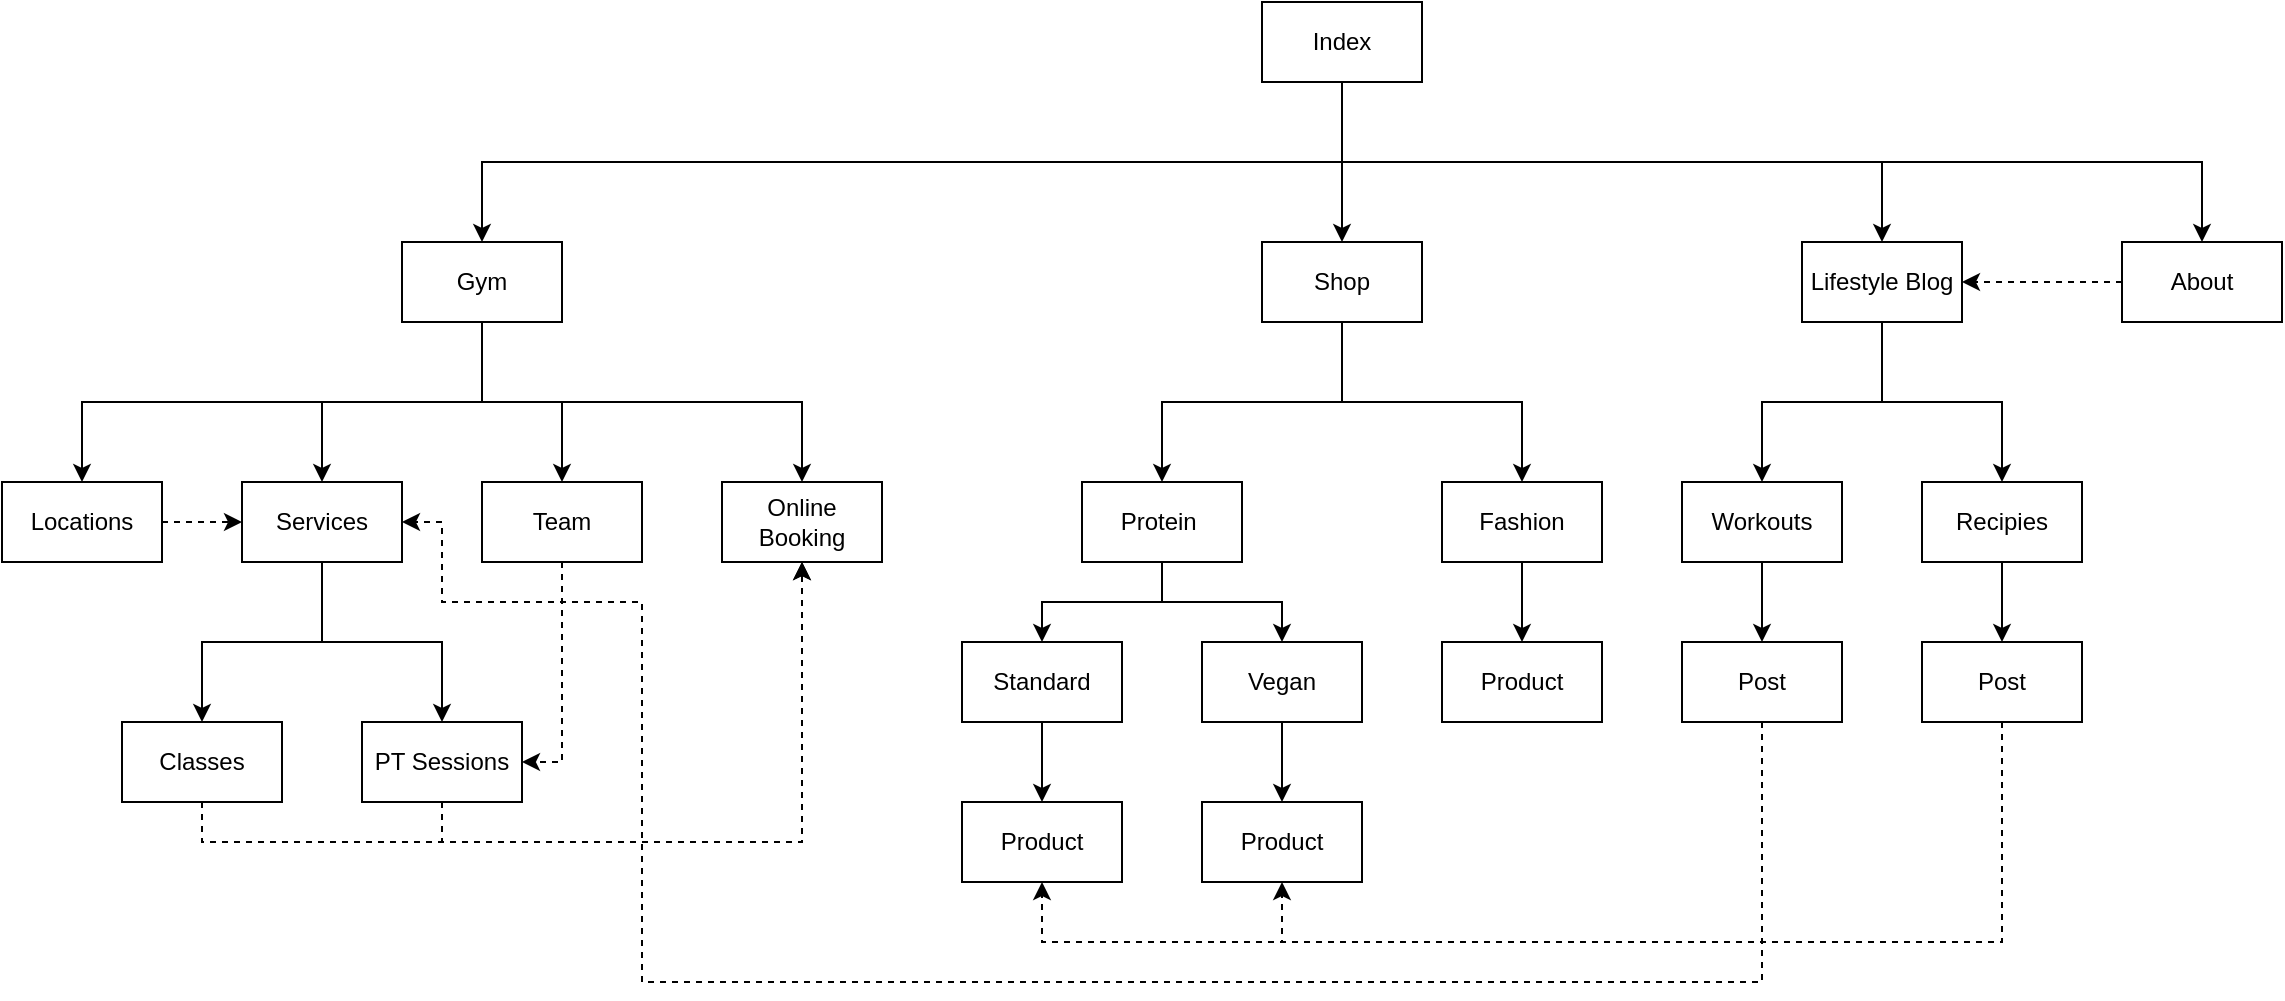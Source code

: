<mxfile pages="1" version="11.2.8" type="github"><diagram id="qPjepLG-5ixbeGSCgwmR" name="Sitemap"><mxGraphModel dx="1351" dy="717" grid="1" gridSize="10" guides="1" tooltips="1" connect="1" arrows="1" fold="1" page="1" pageScale="1" pageWidth="850" pageHeight="1100" math="0" shadow="0"><root><mxCell id="0"/><mxCell id="1" parent="0"/><mxCell id="W-SL31oWnl3nYV1Yyuux-4" value="" style="edgeStyle=orthogonalEdgeStyle;rounded=0;orthogonalLoop=1;jettySize=auto;html=1;" parent="1" source="W-SL31oWnl3nYV1Yyuux-2" target="W-SL31oWnl3nYV1Yyuux-3" edge="1"><mxGeometry relative="1" as="geometry"><Array as="points"><mxPoint x="670" y="160"/><mxPoint x="240" y="160"/></Array></mxGeometry></mxCell><mxCell id="W-SL31oWnl3nYV1Yyuux-6" value="" style="edgeStyle=orthogonalEdgeStyle;rounded=0;orthogonalLoop=1;jettySize=auto;html=1;" parent="1" source="W-SL31oWnl3nYV1Yyuux-2" target="W-SL31oWnl3nYV1Yyuux-5" edge="1"><mxGeometry relative="1" as="geometry"/></mxCell><mxCell id="W-SL31oWnl3nYV1Yyuux-8" value="" style="edgeStyle=orthogonalEdgeStyle;rounded=0;orthogonalLoop=1;jettySize=auto;html=1;" parent="1" source="W-SL31oWnl3nYV1Yyuux-2" target="W-SL31oWnl3nYV1Yyuux-7" edge="1"><mxGeometry relative="1" as="geometry"><Array as="points"><mxPoint x="670" y="160"/><mxPoint x="940" y="160"/></Array></mxGeometry></mxCell><mxCell id="W-SL31oWnl3nYV1Yyuux-51" value="" style="edgeStyle=orthogonalEdgeStyle;rounded=0;orthogonalLoop=1;jettySize=auto;html=1;" parent="1" source="W-SL31oWnl3nYV1Yyuux-2" target="W-SL31oWnl3nYV1Yyuux-50" edge="1"><mxGeometry relative="1" as="geometry"><Array as="points"><mxPoint x="670" y="160"/><mxPoint x="1100" y="160"/></Array></mxGeometry></mxCell><mxCell id="W-SL31oWnl3nYV1Yyuux-2" value="Index" style="rounded=0;whiteSpace=wrap;html=1;fillColor=none;" parent="1" vertex="1"><mxGeometry x="630" y="80" width="80" height="40" as="geometry"/></mxCell><mxCell id="W-SL31oWnl3nYV1Yyuux-52" style="edgeStyle=orthogonalEdgeStyle;rounded=0;orthogonalLoop=1;jettySize=auto;html=1;exitX=0;exitY=0.5;exitDx=0;exitDy=0;entryX=1;entryY=0.5;entryDx=0;entryDy=0;dashed=1;" parent="1" source="W-SL31oWnl3nYV1Yyuux-50" target="W-SL31oWnl3nYV1Yyuux-7" edge="1"><mxGeometry relative="1" as="geometry"/></mxCell><mxCell id="W-SL31oWnl3nYV1Yyuux-50" value="About" style="rounded=0;whiteSpace=wrap;html=1;fillColor=none;" parent="1" vertex="1"><mxGeometry x="1060" y="200" width="80" height="40" as="geometry"/></mxCell><mxCell id="W-SL31oWnl3nYV1Yyuux-34" value="" style="edgeStyle=orthogonalEdgeStyle;rounded=0;orthogonalLoop=1;jettySize=auto;html=1;" parent="1" source="W-SL31oWnl3nYV1Yyuux-7" target="W-SL31oWnl3nYV1Yyuux-33" edge="1"><mxGeometry relative="1" as="geometry"><Array as="points"><mxPoint x="940" y="280"/><mxPoint x="880" y="280"/></Array></mxGeometry></mxCell><mxCell id="W-SL31oWnl3nYV1Yyuux-36" value="" style="edgeStyle=orthogonalEdgeStyle;rounded=0;orthogonalLoop=1;jettySize=auto;html=1;" parent="1" source="W-SL31oWnl3nYV1Yyuux-7" target="W-SL31oWnl3nYV1Yyuux-35" edge="1"><mxGeometry relative="1" as="geometry"/></mxCell><mxCell id="W-SL31oWnl3nYV1Yyuux-7" value="Lifestyle Blog" style="rounded=0;whiteSpace=wrap;html=1;fillColor=none;" parent="1" vertex="1"><mxGeometry x="900" y="200" width="80" height="40" as="geometry"/></mxCell><mxCell id="W-SL31oWnl3nYV1Yyuux-43" value="" style="edgeStyle=orthogonalEdgeStyle;rounded=0;orthogonalLoop=1;jettySize=auto;html=1;" parent="1" source="W-SL31oWnl3nYV1Yyuux-35" target="W-SL31oWnl3nYV1Yyuux-42" edge="1"><mxGeometry relative="1" as="geometry"/></mxCell><mxCell id="W-SL31oWnl3nYV1Yyuux-35" value="Recipies" style="rounded=0;whiteSpace=wrap;html=1;fillColor=none;" parent="1" vertex="1"><mxGeometry x="960" y="320" width="80" height="40" as="geometry"/></mxCell><mxCell id="VhypufmizqFRfg9XvhRC-16" style="edgeStyle=orthogonalEdgeStyle;rounded=0;orthogonalLoop=1;jettySize=auto;html=1;exitX=0.5;exitY=1;exitDx=0;exitDy=0;entryX=0.5;entryY=1;entryDx=0;entryDy=0;dashed=1;" edge="1" parent="1" source="W-SL31oWnl3nYV1Yyuux-42" target="VhypufmizqFRfg9XvhRC-11"><mxGeometry relative="1" as="geometry"><Array as="points"><mxPoint x="1000" y="550"/><mxPoint x="520" y="550"/></Array></mxGeometry></mxCell><mxCell id="VhypufmizqFRfg9XvhRC-17" style="edgeStyle=orthogonalEdgeStyle;rounded=0;orthogonalLoop=1;jettySize=auto;html=1;exitX=0.5;exitY=1;exitDx=0;exitDy=0;entryX=0.5;entryY=1;entryDx=0;entryDy=0;dashed=1;" edge="1" parent="1" source="W-SL31oWnl3nYV1Yyuux-42" target="VhypufmizqFRfg9XvhRC-9"><mxGeometry relative="1" as="geometry"><Array as="points"><mxPoint x="1000" y="550"/><mxPoint x="640" y="550"/></Array></mxGeometry></mxCell><mxCell id="W-SL31oWnl3nYV1Yyuux-42" value="Post" style="rounded=0;whiteSpace=wrap;html=1;fillColor=none;" parent="1" vertex="1"><mxGeometry x="960" y="400" width="80" height="40" as="geometry"/></mxCell><mxCell id="W-SL31oWnl3nYV1Yyuux-41" value="" style="edgeStyle=orthogonalEdgeStyle;rounded=0;orthogonalLoop=1;jettySize=auto;html=1;" parent="1" source="W-SL31oWnl3nYV1Yyuux-33" target="W-SL31oWnl3nYV1Yyuux-40" edge="1"><mxGeometry relative="1" as="geometry"/></mxCell><mxCell id="W-SL31oWnl3nYV1Yyuux-33" value="Workouts" style="rounded=0;whiteSpace=wrap;html=1;fillColor=none;" parent="1" vertex="1"><mxGeometry x="840" y="320" width="80" height="40" as="geometry"/></mxCell><mxCell id="W-SL31oWnl3nYV1Yyuux-48" style="edgeStyle=orthogonalEdgeStyle;rounded=0;orthogonalLoop=1;jettySize=auto;html=1;exitX=0.5;exitY=1;exitDx=0;exitDy=0;entryX=1;entryY=0.5;entryDx=0;entryDy=0;dashed=1;" parent="1" source="W-SL31oWnl3nYV1Yyuux-40" target="W-SL31oWnl3nYV1Yyuux-11" edge="1"><mxGeometry relative="1" as="geometry"><Array as="points"><mxPoint x="880" y="570"/><mxPoint x="320" y="570"/><mxPoint x="320" y="380"/><mxPoint x="220" y="380"/><mxPoint x="220" y="340"/></Array></mxGeometry></mxCell><mxCell id="W-SL31oWnl3nYV1Yyuux-40" value="Post" style="rounded=0;whiteSpace=wrap;html=1;fillColor=none;" parent="1" vertex="1"><mxGeometry x="840" y="400" width="80" height="40" as="geometry"/></mxCell><mxCell id="W-SL31oWnl3nYV1Yyuux-30" value="" style="edgeStyle=orthogonalEdgeStyle;rounded=0;orthogonalLoop=1;jettySize=auto;html=1;" parent="1" source="W-SL31oWnl3nYV1Yyuux-5" target="W-SL31oWnl3nYV1Yyuux-29" edge="1"><mxGeometry relative="1" as="geometry"><Array as="points"><mxPoint x="670" y="280"/><mxPoint x="580" y="280"/></Array></mxGeometry></mxCell><mxCell id="W-SL31oWnl3nYV1Yyuux-32" value="" style="edgeStyle=orthogonalEdgeStyle;rounded=0;orthogonalLoop=1;jettySize=auto;html=1;" parent="1" source="W-SL31oWnl3nYV1Yyuux-5" target="W-SL31oWnl3nYV1Yyuux-31" edge="1"><mxGeometry relative="1" as="geometry"><Array as="points"><mxPoint x="670" y="280"/><mxPoint x="760" y="280"/></Array></mxGeometry></mxCell><mxCell id="W-SL31oWnl3nYV1Yyuux-5" value="Shop" style="rounded=0;whiteSpace=wrap;html=1;fillColor=none;" parent="1" vertex="1"><mxGeometry x="630" y="200" width="80" height="40" as="geometry"/></mxCell><mxCell id="VhypufmizqFRfg9XvhRC-14" value="" style="edgeStyle=orthogonalEdgeStyle;rounded=0;orthogonalLoop=1;jettySize=auto;html=1;" edge="1" parent="1" source="W-SL31oWnl3nYV1Yyuux-31" target="VhypufmizqFRfg9XvhRC-13"><mxGeometry relative="1" as="geometry"/></mxCell><mxCell id="W-SL31oWnl3nYV1Yyuux-31" value="Fashion" style="rounded=0;whiteSpace=wrap;html=1;fillColor=none;" parent="1" vertex="1"><mxGeometry x="720" y="320" width="80" height="40" as="geometry"/></mxCell><mxCell id="VhypufmizqFRfg9XvhRC-13" value="Product" style="rounded=0;whiteSpace=wrap;html=1;fillColor=none;" vertex="1" parent="1"><mxGeometry x="720" y="400" width="80" height="40" as="geometry"/></mxCell><mxCell id="VhypufmizqFRfg9XvhRC-2" value="" style="edgeStyle=orthogonalEdgeStyle;rounded=0;orthogonalLoop=1;jettySize=auto;html=1;" edge="1" parent="1" source="W-SL31oWnl3nYV1Yyuux-29" target="VhypufmizqFRfg9XvhRC-1"><mxGeometry relative="1" as="geometry"/></mxCell><mxCell id="VhypufmizqFRfg9XvhRC-8" value="" style="edgeStyle=orthogonalEdgeStyle;rounded=0;orthogonalLoop=1;jettySize=auto;html=1;" edge="1" parent="1" source="W-SL31oWnl3nYV1Yyuux-29" target="VhypufmizqFRfg9XvhRC-7"><mxGeometry relative="1" as="geometry"/></mxCell><mxCell id="W-SL31oWnl3nYV1Yyuux-29" value="Protein&amp;nbsp;" style="rounded=0;whiteSpace=wrap;html=1;fillColor=none;" parent="1" vertex="1"><mxGeometry x="540" y="320" width="80" height="40" as="geometry"/></mxCell><mxCell id="VhypufmizqFRfg9XvhRC-10" value="" style="edgeStyle=orthogonalEdgeStyle;rounded=0;orthogonalLoop=1;jettySize=auto;html=1;" edge="1" parent="1" source="VhypufmizqFRfg9XvhRC-7" target="VhypufmizqFRfg9XvhRC-9"><mxGeometry relative="1" as="geometry"/></mxCell><mxCell id="VhypufmizqFRfg9XvhRC-7" value="Vegan" style="rounded=0;whiteSpace=wrap;html=1;fillColor=none;" vertex="1" parent="1"><mxGeometry x="600" y="400" width="80" height="40" as="geometry"/></mxCell><mxCell id="VhypufmizqFRfg9XvhRC-9" value="Product" style="rounded=0;whiteSpace=wrap;html=1;fillColor=none;" vertex="1" parent="1"><mxGeometry x="600" y="480" width="80" height="40" as="geometry"/></mxCell><mxCell id="VhypufmizqFRfg9XvhRC-12" value="" style="edgeStyle=orthogonalEdgeStyle;rounded=0;orthogonalLoop=1;jettySize=auto;html=1;" edge="1" parent="1" source="VhypufmizqFRfg9XvhRC-1" target="VhypufmizqFRfg9XvhRC-11"><mxGeometry relative="1" as="geometry"/></mxCell><mxCell id="VhypufmizqFRfg9XvhRC-1" value="Standard" style="rounded=0;whiteSpace=wrap;html=1;fillColor=none;" vertex="1" parent="1"><mxGeometry x="480" y="400" width="80" height="40" as="geometry"/></mxCell><mxCell id="VhypufmizqFRfg9XvhRC-11" value="Product" style="rounded=0;whiteSpace=wrap;html=1;fillColor=none;" vertex="1" parent="1"><mxGeometry x="480" y="480" width="80" height="40" as="geometry"/></mxCell><mxCell id="W-SL31oWnl3nYV1Yyuux-10" value="" style="edgeStyle=orthogonalEdgeStyle;rounded=0;orthogonalLoop=1;jettySize=auto;html=1;" parent="1" source="W-SL31oWnl3nYV1Yyuux-3" target="W-SL31oWnl3nYV1Yyuux-9" edge="1"><mxGeometry relative="1" as="geometry"><Array as="points"><mxPoint x="240" y="280"/><mxPoint x="40" y="280"/></Array></mxGeometry></mxCell><mxCell id="W-SL31oWnl3nYV1Yyuux-12" value="" style="edgeStyle=orthogonalEdgeStyle;rounded=0;orthogonalLoop=1;jettySize=auto;html=1;" parent="1" source="W-SL31oWnl3nYV1Yyuux-3" target="W-SL31oWnl3nYV1Yyuux-11" edge="1"><mxGeometry relative="1" as="geometry"/></mxCell><mxCell id="W-SL31oWnl3nYV1Yyuux-23" value="" style="edgeStyle=orthogonalEdgeStyle;rounded=0;orthogonalLoop=1;jettySize=auto;html=1;" parent="1" source="W-SL31oWnl3nYV1Yyuux-3" target="W-SL31oWnl3nYV1Yyuux-22" edge="1"><mxGeometry relative="1" as="geometry"><Array as="points"><mxPoint x="240" y="280"/><mxPoint x="280" y="280"/></Array></mxGeometry></mxCell><mxCell id="W-SL31oWnl3nYV1Yyuux-45" value="" style="edgeStyle=orthogonalEdgeStyle;rounded=0;orthogonalLoop=1;jettySize=auto;html=1;" parent="1" source="W-SL31oWnl3nYV1Yyuux-3" target="W-SL31oWnl3nYV1Yyuux-44" edge="1"><mxGeometry relative="1" as="geometry"><Array as="points"><mxPoint x="240" y="280"/><mxPoint x="400" y="280"/></Array></mxGeometry></mxCell><mxCell id="W-SL31oWnl3nYV1Yyuux-3" value="Gym" style="rounded=0;whiteSpace=wrap;html=1;fillColor=none;" parent="1" vertex="1"><mxGeometry x="200" y="200" width="80" height="40" as="geometry"/></mxCell><mxCell id="W-SL31oWnl3nYV1Yyuux-44" value="Online Booking" style="rounded=0;whiteSpace=wrap;html=1;fillColor=none;" parent="1" vertex="1"><mxGeometry x="360" y="320" width="80" height="40" as="geometry"/></mxCell><mxCell id="W-SL31oWnl3nYV1Yyuux-24" style="edgeStyle=orthogonalEdgeStyle;rounded=0;orthogonalLoop=1;jettySize=auto;html=1;exitX=0.5;exitY=1;exitDx=0;exitDy=0;entryX=1;entryY=0.5;entryDx=0;entryDy=0;dashed=1;" parent="1" source="W-SL31oWnl3nYV1Yyuux-22" target="W-SL31oWnl3nYV1Yyuux-16" edge="1"><mxGeometry relative="1" as="geometry"/></mxCell><mxCell id="W-SL31oWnl3nYV1Yyuux-22" value="Team" style="rounded=0;whiteSpace=wrap;html=1;fillColor=none;" parent="1" vertex="1"><mxGeometry x="240" y="320" width="80" height="40" as="geometry"/></mxCell><mxCell id="W-SL31oWnl3nYV1Yyuux-15" value="" style="edgeStyle=orthogonalEdgeStyle;rounded=0;orthogonalLoop=1;jettySize=auto;html=1;" parent="1" source="W-SL31oWnl3nYV1Yyuux-11" target="W-SL31oWnl3nYV1Yyuux-14" edge="1"><mxGeometry relative="1" as="geometry"><Array as="points"><mxPoint x="160" y="400"/><mxPoint x="100" y="400"/></Array></mxGeometry></mxCell><mxCell id="W-SL31oWnl3nYV1Yyuux-17" value="" style="edgeStyle=orthogonalEdgeStyle;rounded=0;orthogonalLoop=1;jettySize=auto;html=1;" parent="1" source="W-SL31oWnl3nYV1Yyuux-11" target="W-SL31oWnl3nYV1Yyuux-16" edge="1"><mxGeometry relative="1" as="geometry"/></mxCell><mxCell id="W-SL31oWnl3nYV1Yyuux-11" value="Services" style="rounded=0;whiteSpace=wrap;html=1;fillColor=none;" parent="1" vertex="1"><mxGeometry x="120" y="320" width="80" height="40" as="geometry"/></mxCell><mxCell id="W-SL31oWnl3nYV1Yyuux-46" style="edgeStyle=orthogonalEdgeStyle;rounded=0;orthogonalLoop=1;jettySize=auto;html=1;exitX=0.5;exitY=1;exitDx=0;exitDy=0;entryX=0.5;entryY=1;entryDx=0;entryDy=0;dashed=1;" parent="1" source="W-SL31oWnl3nYV1Yyuux-16" target="W-SL31oWnl3nYV1Yyuux-44" edge="1"><mxGeometry relative="1" as="geometry"/></mxCell><mxCell id="W-SL31oWnl3nYV1Yyuux-16" value="PT Sessions" style="rounded=0;whiteSpace=wrap;html=1;fillColor=none;" parent="1" vertex="1"><mxGeometry x="180" y="440" width="80" height="40" as="geometry"/></mxCell><mxCell id="W-SL31oWnl3nYV1Yyuux-47" style="edgeStyle=orthogonalEdgeStyle;rounded=0;orthogonalLoop=1;jettySize=auto;html=1;exitX=0.5;exitY=1;exitDx=0;exitDy=0;entryX=0.5;entryY=1;entryDx=0;entryDy=0;dashed=1;" parent="1" source="W-SL31oWnl3nYV1Yyuux-14" target="W-SL31oWnl3nYV1Yyuux-44" edge="1"><mxGeometry relative="1" as="geometry"/></mxCell><mxCell id="W-SL31oWnl3nYV1Yyuux-14" value="Classes" style="rounded=0;whiteSpace=wrap;html=1;fillColor=none;" parent="1" vertex="1"><mxGeometry x="60" y="440" width="80" height="40" as="geometry"/></mxCell><mxCell id="W-SL31oWnl3nYV1Yyuux-28" style="edgeStyle=orthogonalEdgeStyle;rounded=0;orthogonalLoop=1;jettySize=auto;html=1;exitX=1;exitY=0.5;exitDx=0;exitDy=0;entryX=0;entryY=0.5;entryDx=0;entryDy=0;dashed=1;" parent="1" source="W-SL31oWnl3nYV1Yyuux-9" target="W-SL31oWnl3nYV1Yyuux-11" edge="1"><mxGeometry relative="1" as="geometry"/></mxCell><mxCell id="W-SL31oWnl3nYV1Yyuux-9" value="Locations" style="rounded=0;whiteSpace=wrap;html=1;fillColor=none;" parent="1" vertex="1"><mxGeometry y="320" width="80" height="40" as="geometry"/></mxCell></root></mxGraphModel></diagram></mxfile>